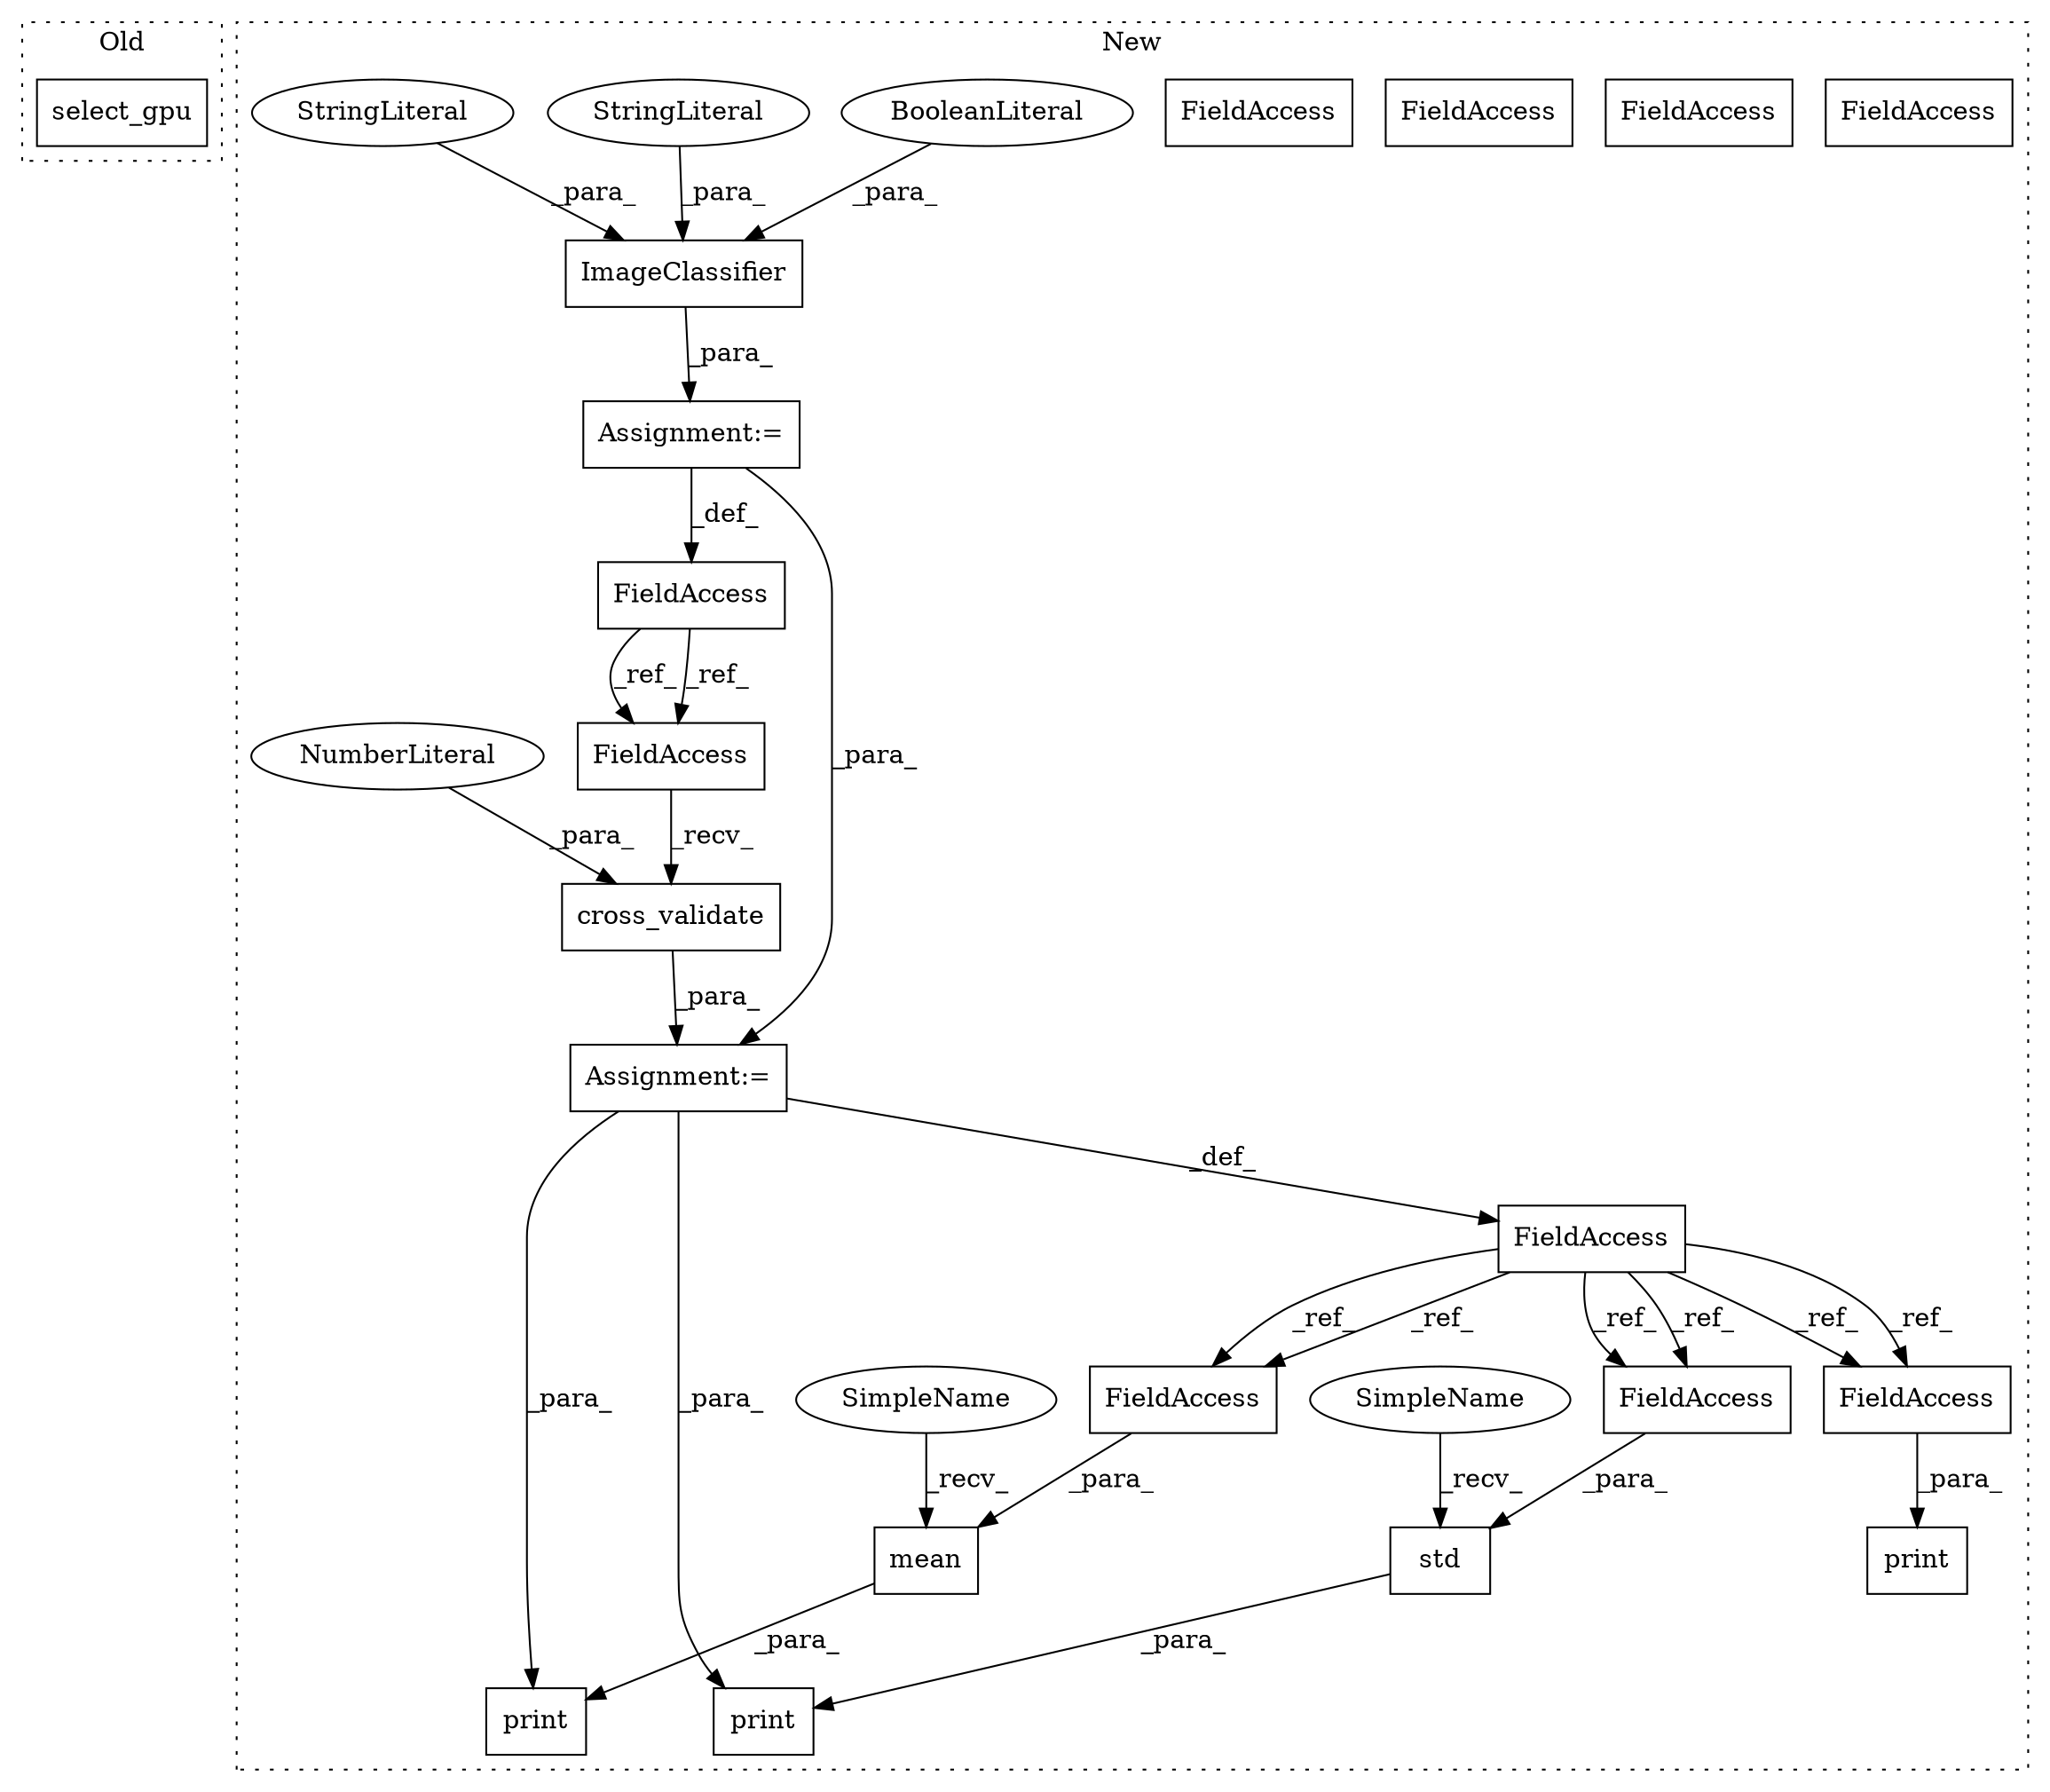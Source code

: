 digraph G {
subgraph cluster0 {
1 [label="select_gpu" a="32" s="593" l="12" shape="box"];
label = "Old";
style="dotted";
}
subgraph cluster1 {
2 [label="std" a="32" s="1218,1228" l="4,1" shape="box"];
3 [label="mean" a="32" s="1185,1196" l="5,1" shape="box"];
4 [label="print" a="32" s="1206,1229" l="6,1" shape="box"];
5 [label="FieldAccess" a="22" s="1190" l="6" shape="box"];
6 [label="print" a="32" s="1173,1197" l="6,1" shape="box"];
7 [label="FieldAccess" a="22" s="1222" l="6" shape="box"];
8 [label="FieldAccess" a="22" s="1111" l="6" shape="box"];
9 [label="print" a="32" s="1152,1164" l="6,1" shape="box"];
10 [label="FieldAccess" a="22" s="1158" l="6" shape="box"];
11 [label="ImageClassifier" a="32" s="953,1000" l="16,1" shape="box"];
12 [label="FieldAccess" a="22" s="949" l="3" shape="box"];
13 [label="FieldAccess" a="22" s="1118" l="3" shape="box"];
14 [label="BooleanLiteral" a="9" s="996" l="4" shape="ellipse"];
15 [label="cross_validate" a="32" s="1122,1143" l="15,1" shape="box"];
16 [label="NumberLiteral" a="34" s="1141" l="2" shape="ellipse"];
17 [label="StringLiteral" a="45" s="969" l="10" shape="ellipse"];
18 [label="StringLiteral" a="45" s="980" l="15" shape="ellipse"];
19 [label="Assignment:=" a="7" s="1117" l="1" shape="box"];
20 [label="Assignment:=" a="7" s="952" l="1" shape="box"];
21 [label="SimpleName" a="42" s="1212" l="5" shape="ellipse"];
22 [label="SimpleName" a="42" s="1179" l="5" shape="ellipse"];
23 [label="FieldAccess" a="22" s="1118" l="3" shape="box"];
24 [label="FieldAccess" a="22" s="1190" l="6" shape="box"];
25 [label="FieldAccess" a="22" s="1158" l="6" shape="box"];
26 [label="FieldAccess" a="22" s="1222" l="6" shape="box"];
label = "New";
style="dotted";
}
2 -> 4 [label="_para_"];
3 -> 6 [label="_para_"];
8 -> 26 [label="_ref_"];
8 -> 25 [label="_ref_"];
8 -> 26 [label="_ref_"];
8 -> 24 [label="_ref_"];
8 -> 24 [label="_ref_"];
8 -> 25 [label="_ref_"];
11 -> 20 [label="_para_"];
12 -> 23 [label="_ref_"];
12 -> 23 [label="_ref_"];
14 -> 11 [label="_para_"];
15 -> 19 [label="_para_"];
16 -> 15 [label="_para_"];
17 -> 11 [label="_para_"];
18 -> 11 [label="_para_"];
19 -> 6 [label="_para_"];
19 -> 4 [label="_para_"];
19 -> 8 [label="_def_"];
20 -> 12 [label="_def_"];
20 -> 19 [label="_para_"];
21 -> 2 [label="_recv_"];
22 -> 3 [label="_recv_"];
23 -> 15 [label="_recv_"];
24 -> 3 [label="_para_"];
25 -> 9 [label="_para_"];
26 -> 2 [label="_para_"];
}